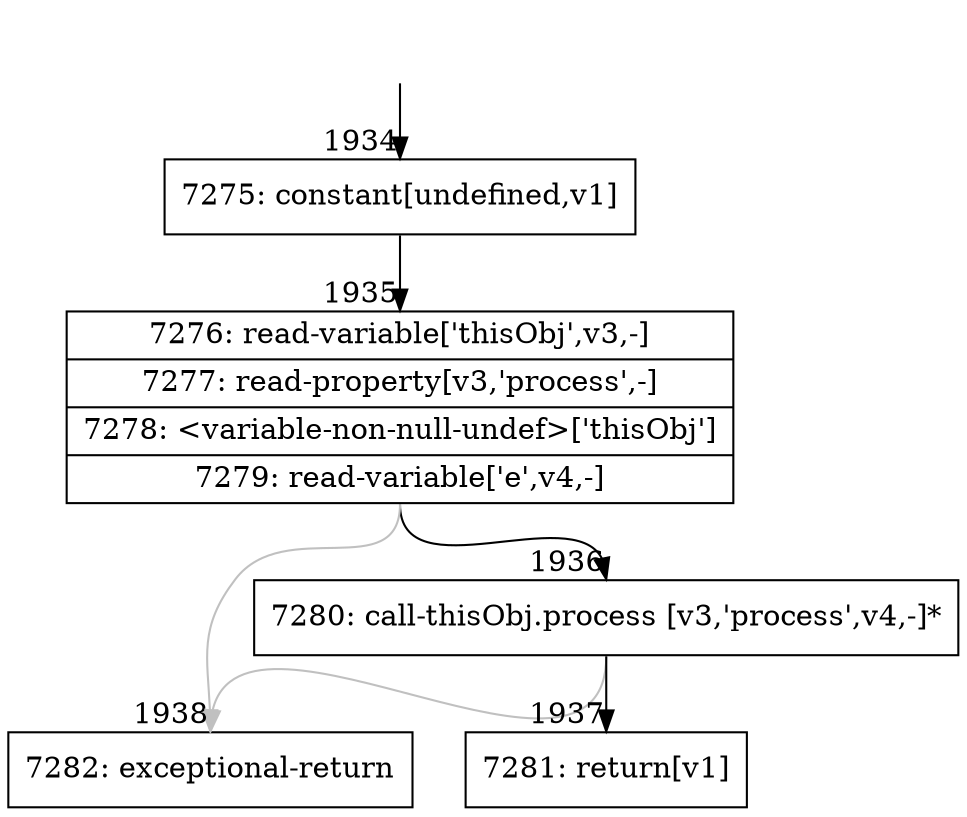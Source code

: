 digraph {
rankdir="TD"
BB_entry110[shape=none,label=""];
BB_entry110 -> BB1934 [tailport=s, headport=n, headlabel="    1934"]
BB1934 [shape=record label="{7275: constant[undefined,v1]}" ] 
BB1934 -> BB1935 [tailport=s, headport=n, headlabel="      1935"]
BB1935 [shape=record label="{7276: read-variable['thisObj',v3,-]|7277: read-property[v3,'process',-]|7278: \<variable-non-null-undef\>['thisObj']|7279: read-variable['e',v4,-]}" ] 
BB1935 -> BB1936 [tailport=s, headport=n, headlabel="      1936"]
BB1935 -> BB1938 [tailport=s, headport=n, color=gray, headlabel="      1938"]
BB1936 [shape=record label="{7280: call-thisObj.process [v3,'process',v4,-]*}" ] 
BB1936 -> BB1937 [tailport=s, headport=n, headlabel="      1937"]
BB1936 -> BB1938 [tailport=s, headport=n, color=gray]
BB1937 [shape=record label="{7281: return[v1]}" ] 
BB1938 [shape=record label="{7282: exceptional-return}" ] 
//#$~ 1442
}
